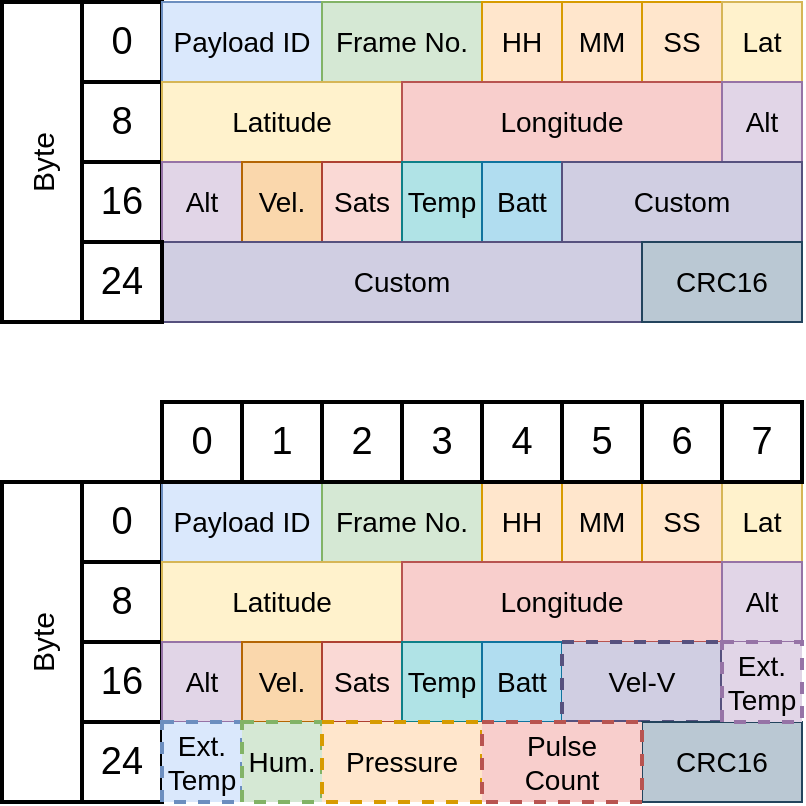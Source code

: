<mxfile version="21.3.4" type="device">
  <diagram name="Page-1" id="9Tq_Rg6amuM9MWHMLjdR">
    <mxGraphModel dx="1022" dy="658" grid="0" gridSize="10" guides="1" tooltips="1" connect="1" arrows="1" fold="1" page="1" pageScale="1" pageWidth="850" pageHeight="1100" math="0" shadow="0">
      <root>
        <mxCell id="0" />
        <mxCell id="1" parent="0" />
        <mxCell id="HftDXYYa0DBVADGEEzue-1" value="&lt;font style=&quot;font-size: 19px;&quot;&gt;0&lt;/font&gt;" style="rounded=0;whiteSpace=wrap;html=1;strokeWidth=2;" vertex="1" parent="1">
          <mxGeometry x="120" y="160" width="40" height="40" as="geometry" />
        </mxCell>
        <mxCell id="HftDXYYa0DBVADGEEzue-3" value="&lt;span style=&quot;font-size: 19px;&quot;&gt;8&lt;/span&gt;" style="rounded=0;whiteSpace=wrap;html=1;strokeWidth=2;" vertex="1" parent="1">
          <mxGeometry x="120" y="200" width="40" height="40" as="geometry" />
        </mxCell>
        <mxCell id="HftDXYYa0DBVADGEEzue-4" value="&lt;font style=&quot;font-size: 19px;&quot;&gt;16&lt;br&gt;&lt;/font&gt;" style="rounded=0;whiteSpace=wrap;html=1;strokeWidth=2;" vertex="1" parent="1">
          <mxGeometry x="120" y="240" width="40" height="40" as="geometry" />
        </mxCell>
        <mxCell id="HftDXYYa0DBVADGEEzue-5" value="&lt;font style=&quot;font-size: 14px;&quot;&gt;Payload ID&lt;/font&gt;" style="rounded=0;whiteSpace=wrap;html=1;fillColor=#dae8fc;strokeColor=#6c8ebf;" vertex="1" parent="1">
          <mxGeometry x="160" y="160" width="80" height="40" as="geometry" />
        </mxCell>
        <mxCell id="HftDXYYa0DBVADGEEzue-7" value="&lt;font style=&quot;font-size: 14px;&quot;&gt;Frame No.&lt;/font&gt;" style="rounded=0;whiteSpace=wrap;html=1;fillColor=#d5e8d4;strokeColor=#82b366;" vertex="1" parent="1">
          <mxGeometry x="240" y="160" width="80" height="40" as="geometry" />
        </mxCell>
        <mxCell id="HftDXYYa0DBVADGEEzue-8" value="&lt;font style=&quot;font-size: 14px;&quot;&gt;HH&lt;/font&gt;" style="rounded=0;whiteSpace=wrap;html=1;fillColor=#ffe6cc;strokeColor=#d79b00;" vertex="1" parent="1">
          <mxGeometry x="320" y="160" width="40" height="40" as="geometry" />
        </mxCell>
        <mxCell id="HftDXYYa0DBVADGEEzue-9" value="&lt;font style=&quot;font-size: 14px;&quot;&gt;MM&lt;/font&gt;" style="rounded=0;whiteSpace=wrap;html=1;fillColor=#ffe6cc;strokeColor=#d79b00;" vertex="1" parent="1">
          <mxGeometry x="360" y="160" width="40" height="40" as="geometry" />
        </mxCell>
        <mxCell id="HftDXYYa0DBVADGEEzue-10" value="&lt;font style=&quot;font-size: 14px;&quot;&gt;SS&lt;/font&gt;" style="rounded=0;whiteSpace=wrap;html=1;fillColor=#ffe6cc;strokeColor=#d79b00;" vertex="1" parent="1">
          <mxGeometry x="400" y="160" width="40" height="40" as="geometry" />
        </mxCell>
        <mxCell id="HftDXYYa0DBVADGEEzue-11" value="&lt;font style=&quot;font-size: 14px;&quot;&gt;Lat&lt;/font&gt;" style="rounded=0;whiteSpace=wrap;html=1;fillColor=#fff2cc;strokeColor=#d6b656;" vertex="1" parent="1">
          <mxGeometry x="440" y="160" width="40" height="40" as="geometry" />
        </mxCell>
        <mxCell id="HftDXYYa0DBVADGEEzue-12" value="&lt;font style=&quot;font-size: 14px;&quot;&gt;Latitude&lt;/font&gt;" style="rounded=0;whiteSpace=wrap;html=1;fillColor=#fff2cc;strokeColor=#d6b656;" vertex="1" parent="1">
          <mxGeometry x="160" y="200" width="120" height="40" as="geometry" />
        </mxCell>
        <mxCell id="HftDXYYa0DBVADGEEzue-13" value="&lt;font style=&quot;font-size: 14px;&quot;&gt;Longitude&lt;/font&gt;" style="rounded=0;whiteSpace=wrap;html=1;fillColor=#f8cecc;strokeColor=#b85450;" vertex="1" parent="1">
          <mxGeometry x="280" y="200" width="160" height="40" as="geometry" />
        </mxCell>
        <mxCell id="HftDXYYa0DBVADGEEzue-14" value="&lt;font style=&quot;font-size: 14px;&quot;&gt;Alt&lt;/font&gt;" style="rounded=0;whiteSpace=wrap;html=1;fillColor=#e1d5e7;strokeColor=#9673a6;" vertex="1" parent="1">
          <mxGeometry x="440" y="200" width="40" height="40" as="geometry" />
        </mxCell>
        <mxCell id="HftDXYYa0DBVADGEEzue-15" value="&lt;font style=&quot;font-size: 14px;&quot;&gt;Alt&lt;/font&gt;" style="rounded=0;whiteSpace=wrap;html=1;fillColor=#e1d5e7;strokeColor=#9673a6;" vertex="1" parent="1">
          <mxGeometry x="160" y="240" width="40" height="40" as="geometry" />
        </mxCell>
        <mxCell id="HftDXYYa0DBVADGEEzue-16" value="&lt;font style=&quot;font-size: 14px;&quot;&gt;Vel.&lt;/font&gt;" style="rounded=0;whiteSpace=wrap;html=1;fillColor=#fad7ac;strokeColor=#b46504;" vertex="1" parent="1">
          <mxGeometry x="200" y="240" width="40" height="40" as="geometry" />
        </mxCell>
        <mxCell id="HftDXYYa0DBVADGEEzue-17" value="&lt;font style=&quot;font-size: 14px;&quot;&gt;Sats&lt;/font&gt;" style="rounded=0;whiteSpace=wrap;html=1;fillColor=#fad9d5;strokeColor=#ae4132;" vertex="1" parent="1">
          <mxGeometry x="240" y="240" width="40" height="40" as="geometry" />
        </mxCell>
        <mxCell id="HftDXYYa0DBVADGEEzue-18" value="&lt;font style=&quot;font-size: 14px;&quot;&gt;Temp&lt;/font&gt;" style="rounded=0;whiteSpace=wrap;html=1;fillColor=#b0e3e6;strokeColor=#0e8088;" vertex="1" parent="1">
          <mxGeometry x="280" y="240" width="40" height="40" as="geometry" />
        </mxCell>
        <mxCell id="HftDXYYa0DBVADGEEzue-19" value="&lt;font style=&quot;font-size: 14px;&quot;&gt;Batt&lt;/font&gt;" style="rounded=0;whiteSpace=wrap;html=1;fillColor=#b1ddf0;strokeColor=#10739e;" vertex="1" parent="1">
          <mxGeometry x="320" y="240" width="40" height="40" as="geometry" />
        </mxCell>
        <mxCell id="HftDXYYa0DBVADGEEzue-20" value="&lt;font style=&quot;font-size: 14px;&quot;&gt;Custom&lt;/font&gt;" style="rounded=0;whiteSpace=wrap;html=1;fillColor=#d0cee2;strokeColor=#56517e;" vertex="1" parent="1">
          <mxGeometry x="360" y="240" width="120" height="40" as="geometry" />
        </mxCell>
        <mxCell id="HftDXYYa0DBVADGEEzue-21" value="&lt;font style=&quot;font-size: 14px;&quot;&gt;Custom&lt;/font&gt;" style="rounded=0;whiteSpace=wrap;html=1;fillColor=#d0cee2;strokeColor=#56517e;" vertex="1" parent="1">
          <mxGeometry x="160" y="280" width="240" height="40" as="geometry" />
        </mxCell>
        <mxCell id="HftDXYYa0DBVADGEEzue-22" value="&lt;font style=&quot;font-size: 14px;&quot;&gt;CRC16&lt;/font&gt;" style="rounded=0;whiteSpace=wrap;html=1;fillColor=#bac8d3;strokeColor=#23445d;" vertex="1" parent="1">
          <mxGeometry x="400" y="280" width="80" height="40" as="geometry" />
        </mxCell>
        <mxCell id="HftDXYYa0DBVADGEEzue-23" value="&lt;font style=&quot;font-size: 19px;&quot;&gt;24&lt;br&gt;&lt;/font&gt;" style="rounded=0;whiteSpace=wrap;html=1;strokeWidth=2;" vertex="1" parent="1">
          <mxGeometry x="120" y="280" width="40" height="40" as="geometry" />
        </mxCell>
        <mxCell id="HftDXYYa0DBVADGEEzue-24" value="&lt;font style=&quot;font-size: 15px;&quot;&gt;Byte&lt;/font&gt;" style="rounded=0;whiteSpace=wrap;html=1;strokeWidth=2;rotation=-90;" vertex="1" parent="1">
          <mxGeometry x="20" y="220" width="160" height="40" as="geometry" />
        </mxCell>
        <mxCell id="HftDXYYa0DBVADGEEzue-25" value="&lt;font style=&quot;font-size: 19px;&quot;&gt;0&lt;/font&gt;" style="rounded=0;whiteSpace=wrap;html=1;strokeWidth=2;" vertex="1" parent="1">
          <mxGeometry x="120" y="400" width="40" height="40" as="geometry" />
        </mxCell>
        <mxCell id="HftDXYYa0DBVADGEEzue-26" value="&lt;span style=&quot;font-size: 19px;&quot;&gt;8&lt;/span&gt;" style="rounded=0;whiteSpace=wrap;html=1;strokeWidth=2;" vertex="1" parent="1">
          <mxGeometry x="120" y="440" width="40" height="40" as="geometry" />
        </mxCell>
        <mxCell id="HftDXYYa0DBVADGEEzue-27" value="&lt;font style=&quot;font-size: 19px;&quot;&gt;16&lt;br&gt;&lt;/font&gt;" style="rounded=0;whiteSpace=wrap;html=1;strokeWidth=2;" vertex="1" parent="1">
          <mxGeometry x="120" y="480" width="40" height="40" as="geometry" />
        </mxCell>
        <mxCell id="HftDXYYa0DBVADGEEzue-28" value="&lt;font style=&quot;font-size: 14px;&quot;&gt;Payload ID&lt;/font&gt;" style="rounded=0;whiteSpace=wrap;html=1;fillColor=#dae8fc;strokeColor=#6c8ebf;" vertex="1" parent="1">
          <mxGeometry x="160" y="400" width="80" height="40" as="geometry" />
        </mxCell>
        <mxCell id="HftDXYYa0DBVADGEEzue-29" value="&lt;font style=&quot;font-size: 14px;&quot;&gt;Frame No.&lt;/font&gt;" style="rounded=0;whiteSpace=wrap;html=1;fillColor=#d5e8d4;strokeColor=#82b366;" vertex="1" parent="1">
          <mxGeometry x="240" y="400" width="80" height="40" as="geometry" />
        </mxCell>
        <mxCell id="HftDXYYa0DBVADGEEzue-30" value="&lt;font style=&quot;font-size: 14px;&quot;&gt;HH&lt;/font&gt;" style="rounded=0;whiteSpace=wrap;html=1;fillColor=#ffe6cc;strokeColor=#d79b00;" vertex="1" parent="1">
          <mxGeometry x="320" y="400" width="40" height="40" as="geometry" />
        </mxCell>
        <mxCell id="HftDXYYa0DBVADGEEzue-31" value="&lt;font style=&quot;font-size: 14px;&quot;&gt;MM&lt;/font&gt;" style="rounded=0;whiteSpace=wrap;html=1;fillColor=#ffe6cc;strokeColor=#d79b00;" vertex="1" parent="1">
          <mxGeometry x="360" y="400" width="40" height="40" as="geometry" />
        </mxCell>
        <mxCell id="HftDXYYa0DBVADGEEzue-32" value="&lt;font style=&quot;font-size: 14px;&quot;&gt;SS&lt;/font&gt;" style="rounded=0;whiteSpace=wrap;html=1;fillColor=#ffe6cc;strokeColor=#d79b00;" vertex="1" parent="1">
          <mxGeometry x="400" y="400" width="40" height="40" as="geometry" />
        </mxCell>
        <mxCell id="HftDXYYa0DBVADGEEzue-33" value="&lt;font style=&quot;font-size: 14px;&quot;&gt;Lat&lt;/font&gt;" style="rounded=0;whiteSpace=wrap;html=1;fillColor=#fff2cc;strokeColor=#d6b656;" vertex="1" parent="1">
          <mxGeometry x="440" y="400" width="40" height="40" as="geometry" />
        </mxCell>
        <mxCell id="HftDXYYa0DBVADGEEzue-34" value="&lt;font style=&quot;font-size: 14px;&quot;&gt;Latitude&lt;/font&gt;" style="rounded=0;whiteSpace=wrap;html=1;fillColor=#fff2cc;strokeColor=#d6b656;" vertex="1" parent="1">
          <mxGeometry x="160" y="440" width="120" height="40" as="geometry" />
        </mxCell>
        <mxCell id="HftDXYYa0DBVADGEEzue-35" value="&lt;font style=&quot;font-size: 14px;&quot;&gt;Longitude&lt;/font&gt;" style="rounded=0;whiteSpace=wrap;html=1;fillColor=#f8cecc;strokeColor=#b85450;" vertex="1" parent="1">
          <mxGeometry x="280" y="440" width="160" height="40" as="geometry" />
        </mxCell>
        <mxCell id="HftDXYYa0DBVADGEEzue-36" value="&lt;font style=&quot;font-size: 14px;&quot;&gt;Alt&lt;/font&gt;" style="rounded=0;whiteSpace=wrap;html=1;fillColor=#e1d5e7;strokeColor=#9673a6;" vertex="1" parent="1">
          <mxGeometry x="440" y="440" width="40" height="40" as="geometry" />
        </mxCell>
        <mxCell id="HftDXYYa0DBVADGEEzue-37" value="&lt;font style=&quot;font-size: 14px;&quot;&gt;Alt&lt;/font&gt;" style="rounded=0;whiteSpace=wrap;html=1;fillColor=#e1d5e7;strokeColor=#9673a6;" vertex="1" parent="1">
          <mxGeometry x="160" y="480" width="40" height="40" as="geometry" />
        </mxCell>
        <mxCell id="HftDXYYa0DBVADGEEzue-38" value="&lt;font style=&quot;font-size: 14px;&quot;&gt;Vel.&lt;/font&gt;" style="rounded=0;whiteSpace=wrap;html=1;fillColor=#fad7ac;strokeColor=#b46504;" vertex="1" parent="1">
          <mxGeometry x="200" y="480" width="40" height="40" as="geometry" />
        </mxCell>
        <mxCell id="HftDXYYa0DBVADGEEzue-39" value="&lt;font style=&quot;font-size: 14px;&quot;&gt;Sats&lt;/font&gt;" style="rounded=0;whiteSpace=wrap;html=1;fillColor=#fad9d5;strokeColor=#ae4132;" vertex="1" parent="1">
          <mxGeometry x="240" y="480" width="40" height="40" as="geometry" />
        </mxCell>
        <mxCell id="HftDXYYa0DBVADGEEzue-40" value="&lt;font style=&quot;font-size: 14px;&quot;&gt;Temp&lt;/font&gt;" style="rounded=0;whiteSpace=wrap;html=1;fillColor=#b0e3e6;strokeColor=#0e8088;" vertex="1" parent="1">
          <mxGeometry x="280" y="480" width="40" height="40" as="geometry" />
        </mxCell>
        <mxCell id="HftDXYYa0DBVADGEEzue-41" value="&lt;font style=&quot;font-size: 14px;&quot;&gt;Batt&lt;/font&gt;" style="rounded=0;whiteSpace=wrap;html=1;fillColor=#b1ddf0;strokeColor=#10739e;" vertex="1" parent="1">
          <mxGeometry x="320" y="480" width="40" height="40" as="geometry" />
        </mxCell>
        <mxCell id="HftDXYYa0DBVADGEEzue-42" value="&lt;font style=&quot;font-size: 14px;&quot;&gt;Vel-V&lt;/font&gt;" style="rounded=0;whiteSpace=wrap;html=1;fillColor=#d0cee2;strokeColor=#56517e;strokeWidth=2;dashed=1;" vertex="1" parent="1">
          <mxGeometry x="360" y="480" width="80" height="40" as="geometry" />
        </mxCell>
        <mxCell id="HftDXYYa0DBVADGEEzue-44" value="&lt;font style=&quot;font-size: 14px;&quot;&gt;CRC16&lt;/font&gt;" style="rounded=0;whiteSpace=wrap;html=1;fillColor=#bac8d3;strokeColor=#23445d;" vertex="1" parent="1">
          <mxGeometry x="400" y="520" width="80" height="40" as="geometry" />
        </mxCell>
        <mxCell id="HftDXYYa0DBVADGEEzue-45" value="&lt;font style=&quot;font-size: 19px;&quot;&gt;24&lt;br&gt;&lt;/font&gt;" style="rounded=0;whiteSpace=wrap;html=1;strokeWidth=2;" vertex="1" parent="1">
          <mxGeometry x="120" y="520" width="40" height="40" as="geometry" />
        </mxCell>
        <mxCell id="HftDXYYa0DBVADGEEzue-46" value="&lt;font style=&quot;font-size: 15px;&quot;&gt;Byte&lt;/font&gt;" style="rounded=0;whiteSpace=wrap;html=1;strokeWidth=2;rotation=-90;" vertex="1" parent="1">
          <mxGeometry x="20" y="460" width="160" height="40" as="geometry" />
        </mxCell>
        <mxCell id="HftDXYYa0DBVADGEEzue-47" value="&lt;font style=&quot;font-size: 14px;&quot;&gt;Ext.&lt;br&gt;Temp&lt;/font&gt;" style="rounded=0;whiteSpace=wrap;html=1;fillColor=#e1d5e7;strokeColor=#9673a6;strokeWidth=2;dashed=1;" vertex="1" parent="1">
          <mxGeometry x="440" y="480" width="40" height="40" as="geometry" />
        </mxCell>
        <mxCell id="HftDXYYa0DBVADGEEzue-49" value="&lt;font style=&quot;font-size: 14px;&quot;&gt;Ext.&lt;br&gt;Temp&lt;/font&gt;" style="rounded=0;whiteSpace=wrap;html=1;fillColor=#dae8fc;strokeColor=#6c8ebf;strokeWidth=2;dashed=1;" vertex="1" parent="1">
          <mxGeometry x="160" y="520" width="40" height="40" as="geometry" />
        </mxCell>
        <mxCell id="HftDXYYa0DBVADGEEzue-50" value="&lt;span style=&quot;font-size: 14px;&quot;&gt;Hum.&lt;/span&gt;" style="rounded=0;whiteSpace=wrap;html=1;fillColor=#d5e8d4;strokeColor=#82b366;strokeWidth=2;dashed=1;" vertex="1" parent="1">
          <mxGeometry x="200" y="520" width="40" height="40" as="geometry" />
        </mxCell>
        <mxCell id="HftDXYYa0DBVADGEEzue-51" value="&lt;span style=&quot;font-size: 14px;&quot;&gt;Pressure&lt;/span&gt;" style="rounded=0;whiteSpace=wrap;html=1;fillColor=#ffe6cc;strokeColor=#d79b00;strokeWidth=2;dashed=1;" vertex="1" parent="1">
          <mxGeometry x="240" y="520" width="80" height="40" as="geometry" />
        </mxCell>
        <mxCell id="HftDXYYa0DBVADGEEzue-52" value="&lt;span style=&quot;font-size: 14px;&quot;&gt;Pulse &lt;br&gt;Count&lt;/span&gt;" style="rounded=0;whiteSpace=wrap;html=1;fillColor=#f8cecc;strokeColor=#b85450;strokeWidth=2;dashed=1;" vertex="1" parent="1">
          <mxGeometry x="320" y="520" width="80" height="40" as="geometry" />
        </mxCell>
        <mxCell id="HftDXYYa0DBVADGEEzue-53" value="&lt;font style=&quot;font-size: 19px;&quot;&gt;0&lt;/font&gt;" style="rounded=0;whiteSpace=wrap;html=1;strokeWidth=2;" vertex="1" parent="1">
          <mxGeometry x="160" y="360" width="40" height="40" as="geometry" />
        </mxCell>
        <mxCell id="HftDXYYa0DBVADGEEzue-54" value="&lt;font style=&quot;font-size: 19px;&quot;&gt;1&lt;/font&gt;" style="rounded=0;whiteSpace=wrap;html=1;strokeWidth=2;" vertex="1" parent="1">
          <mxGeometry x="200" y="360" width="40" height="40" as="geometry" />
        </mxCell>
        <mxCell id="HftDXYYa0DBVADGEEzue-55" value="&lt;font style=&quot;font-size: 19px;&quot;&gt;2&lt;/font&gt;" style="rounded=0;whiteSpace=wrap;html=1;strokeWidth=2;" vertex="1" parent="1">
          <mxGeometry x="240" y="360" width="40" height="40" as="geometry" />
        </mxCell>
        <mxCell id="HftDXYYa0DBVADGEEzue-56" value="&lt;font style=&quot;font-size: 19px;&quot;&gt;3&lt;/font&gt;" style="rounded=0;whiteSpace=wrap;html=1;strokeWidth=2;" vertex="1" parent="1">
          <mxGeometry x="280" y="360" width="40" height="40" as="geometry" />
        </mxCell>
        <mxCell id="HftDXYYa0DBVADGEEzue-57" value="&lt;font style=&quot;font-size: 19px;&quot;&gt;4&lt;/font&gt;" style="rounded=0;whiteSpace=wrap;html=1;strokeWidth=2;" vertex="1" parent="1">
          <mxGeometry x="320" y="360" width="40" height="40" as="geometry" />
        </mxCell>
        <mxCell id="HftDXYYa0DBVADGEEzue-58" value="&lt;font style=&quot;font-size: 19px;&quot;&gt;5&lt;/font&gt;" style="rounded=0;whiteSpace=wrap;html=1;strokeWidth=2;" vertex="1" parent="1">
          <mxGeometry x="360" y="360" width="40" height="40" as="geometry" />
        </mxCell>
        <mxCell id="HftDXYYa0DBVADGEEzue-59" value="&lt;font style=&quot;font-size: 19px;&quot;&gt;6&lt;/font&gt;" style="rounded=0;whiteSpace=wrap;html=1;strokeWidth=2;" vertex="1" parent="1">
          <mxGeometry x="400" y="360" width="40" height="40" as="geometry" />
        </mxCell>
        <mxCell id="HftDXYYa0DBVADGEEzue-60" value="&lt;font style=&quot;font-size: 19px;&quot;&gt;7&lt;/font&gt;" style="rounded=0;whiteSpace=wrap;html=1;strokeWidth=2;" vertex="1" parent="1">
          <mxGeometry x="440" y="360" width="40" height="40" as="geometry" />
        </mxCell>
      </root>
    </mxGraphModel>
  </diagram>
</mxfile>
